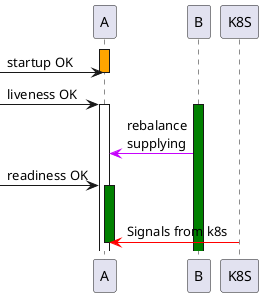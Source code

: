 @startuml
participant A
participant B
participant K8S as K

activate A #orange
-> A : startup OK
deactivate A

-> A: liveness OK
activate A

activate B #green

B -[#c603fc]> A : rebalance\nsupplying

-> A: readiness OK
activate A #green
|||

K -[#red]> A : Signals from k8s

deactivate A

@enduml